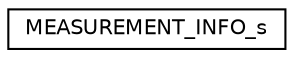 digraph "Graphical Class Hierarchy"
{
 // LATEX_PDF_SIZE
  edge [fontname="Helvetica",fontsize="10",labelfontname="Helvetica",labelfontsize="10"];
  node [fontname="Helvetica",fontsize="10",shape=record];
  rankdir="LR";
  Node0 [label="MEASUREMENT_INFO_s",height=0.2,width=0.4,color="black", fillcolor="white", style="filled",URL="$structMEASUREMENT__INFO__s.html",tooltip=" "];
}
